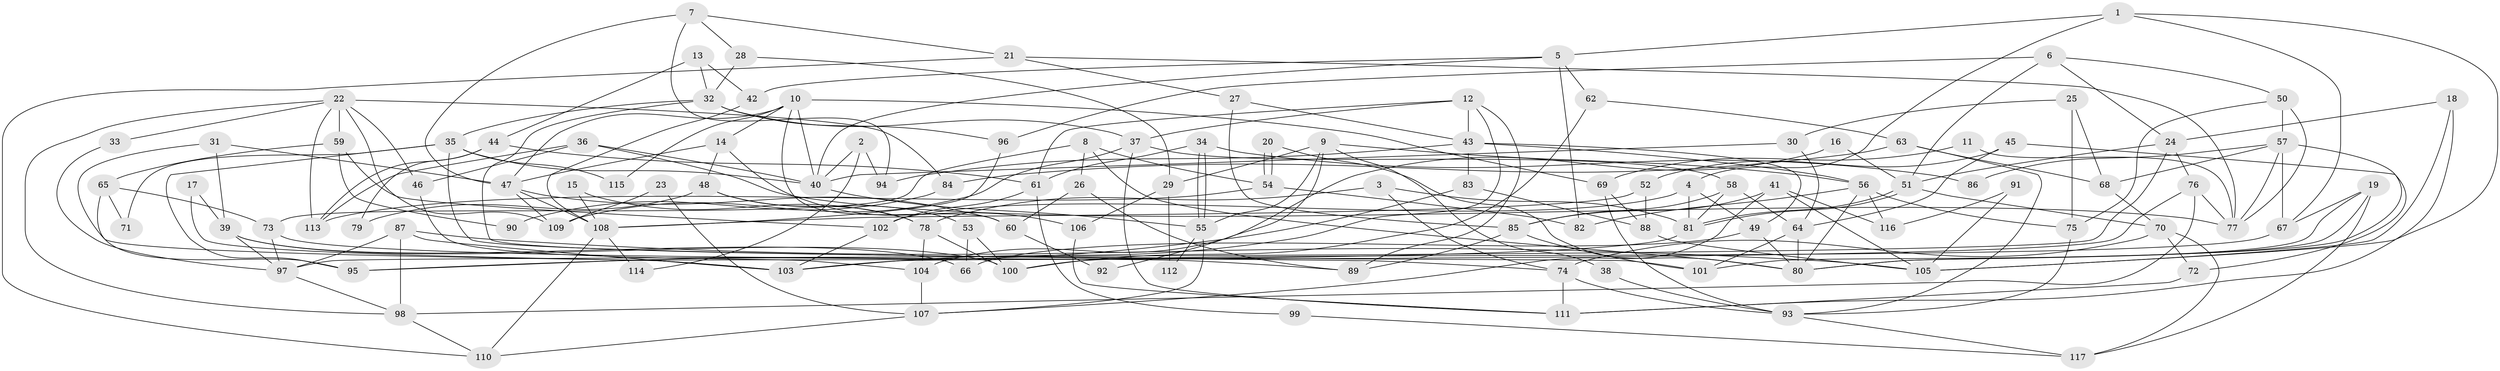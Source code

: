 // Generated by graph-tools (version 1.1) at 2025/49/03/09/25 04:49:43]
// undirected, 117 vertices, 234 edges
graph export_dot {
graph [start="1"]
  node [color=gray90,style=filled];
  1;
  2;
  3;
  4;
  5;
  6;
  7;
  8;
  9;
  10;
  11;
  12;
  13;
  14;
  15;
  16;
  17;
  18;
  19;
  20;
  21;
  22;
  23;
  24;
  25;
  26;
  27;
  28;
  29;
  30;
  31;
  32;
  33;
  34;
  35;
  36;
  37;
  38;
  39;
  40;
  41;
  42;
  43;
  44;
  45;
  46;
  47;
  48;
  49;
  50;
  51;
  52;
  53;
  54;
  55;
  56;
  57;
  58;
  59;
  60;
  61;
  62;
  63;
  64;
  65;
  66;
  67;
  68;
  69;
  70;
  71;
  72;
  73;
  74;
  75;
  76;
  77;
  78;
  79;
  80;
  81;
  82;
  83;
  84;
  85;
  86;
  87;
  88;
  89;
  90;
  91;
  92;
  93;
  94;
  95;
  96;
  97;
  98;
  99;
  100;
  101;
  102;
  103;
  104;
  105;
  106;
  107;
  108;
  109;
  110;
  111;
  112;
  113;
  114;
  115;
  116;
  117;
  1 -- 67;
  1 -- 105;
  1 -- 4;
  1 -- 5;
  2 -- 40;
  2 -- 94;
  2 -- 114;
  3 -- 78;
  3 -- 81;
  3 -- 74;
  4 -- 49;
  4 -- 81;
  4 -- 102;
  5 -- 82;
  5 -- 40;
  5 -- 42;
  5 -- 62;
  6 -- 96;
  6 -- 50;
  6 -- 24;
  6 -- 51;
  7 -- 47;
  7 -- 21;
  7 -- 28;
  7 -- 94;
  8 -- 54;
  8 -- 26;
  8 -- 73;
  8 -- 80;
  9 -- 55;
  9 -- 56;
  9 -- 29;
  9 -- 38;
  9 -- 92;
  10 -- 47;
  10 -- 40;
  10 -- 14;
  10 -- 60;
  10 -- 69;
  10 -- 115;
  11 -- 69;
  11 -- 77;
  12 -- 89;
  12 -- 37;
  12 -- 43;
  12 -- 61;
  12 -- 103;
  13 -- 42;
  13 -- 44;
  13 -- 32;
  14 -- 48;
  14 -- 47;
  14 -- 106;
  15 -- 108;
  15 -- 78;
  16 -- 51;
  16 -- 104;
  17 -- 39;
  17 -- 103;
  18 -- 24;
  18 -- 111;
  18 -- 105;
  19 -- 101;
  19 -- 80;
  19 -- 67;
  19 -- 117;
  20 -- 80;
  20 -- 54;
  20 -- 54;
  21 -- 77;
  21 -- 27;
  21 -- 110;
  22 -- 59;
  22 -- 109;
  22 -- 33;
  22 -- 46;
  22 -- 84;
  22 -- 98;
  22 -- 113;
  23 -- 107;
  23 -- 109;
  24 -- 51;
  24 -- 76;
  24 -- 97;
  25 -- 30;
  25 -- 68;
  25 -- 75;
  26 -- 89;
  26 -- 60;
  27 -- 43;
  27 -- 85;
  28 -- 32;
  28 -- 29;
  29 -- 106;
  29 -- 112;
  30 -- 64;
  30 -- 40;
  31 -- 47;
  31 -- 103;
  31 -- 39;
  32 -- 35;
  32 -- 37;
  32 -- 96;
  32 -- 101;
  33 -- 97;
  34 -- 55;
  34 -- 55;
  34 -- 61;
  34 -- 86;
  35 -- 95;
  35 -- 74;
  35 -- 40;
  35 -- 71;
  35 -- 115;
  36 -- 77;
  36 -- 40;
  36 -- 46;
  36 -- 113;
  37 -- 58;
  37 -- 109;
  37 -- 111;
  38 -- 93;
  39 -- 97;
  39 -- 66;
  39 -- 100;
  40 -- 55;
  41 -- 105;
  41 -- 107;
  41 -- 85;
  41 -- 116;
  42 -- 108;
  43 -- 56;
  43 -- 49;
  43 -- 83;
  43 -- 94;
  44 -- 113;
  44 -- 61;
  44 -- 79;
  45 -- 64;
  45 -- 72;
  45 -- 52;
  46 -- 104;
  47 -- 108;
  47 -- 60;
  47 -- 109;
  48 -- 53;
  48 -- 78;
  48 -- 79;
  49 -- 80;
  49 -- 66;
  50 -- 75;
  50 -- 77;
  50 -- 57;
  51 -- 81;
  51 -- 81;
  51 -- 70;
  52 -- 88;
  52 -- 108;
  53 -- 100;
  53 -- 66;
  54 -- 113;
  54 -- 82;
  55 -- 107;
  55 -- 112;
  56 -- 80;
  56 -- 75;
  56 -- 82;
  56 -- 116;
  57 -- 68;
  57 -- 67;
  57 -- 77;
  57 -- 80;
  57 -- 86;
  58 -- 64;
  58 -- 81;
  58 -- 85;
  59 -- 65;
  59 -- 102;
  59 -- 90;
  60 -- 92;
  61 -- 102;
  61 -- 99;
  62 -- 100;
  62 -- 63;
  63 -- 93;
  63 -- 68;
  63 -- 84;
  64 -- 80;
  64 -- 101;
  65 -- 73;
  65 -- 95;
  65 -- 71;
  67 -- 100;
  68 -- 70;
  69 -- 93;
  69 -- 88;
  70 -- 74;
  70 -- 72;
  70 -- 117;
  72 -- 111;
  73 -- 97;
  73 -- 89;
  74 -- 111;
  74 -- 93;
  75 -- 93;
  76 -- 103;
  76 -- 77;
  76 -- 98;
  78 -- 100;
  78 -- 104;
  81 -- 95;
  83 -- 88;
  83 -- 95;
  84 -- 90;
  85 -- 89;
  85 -- 101;
  87 -- 97;
  87 -- 98;
  87 -- 103;
  87 -- 105;
  88 -- 105;
  91 -- 116;
  91 -- 105;
  93 -- 117;
  96 -- 108;
  97 -- 98;
  98 -- 110;
  99 -- 117;
  102 -- 103;
  104 -- 107;
  106 -- 111;
  107 -- 110;
  108 -- 110;
  108 -- 114;
}
